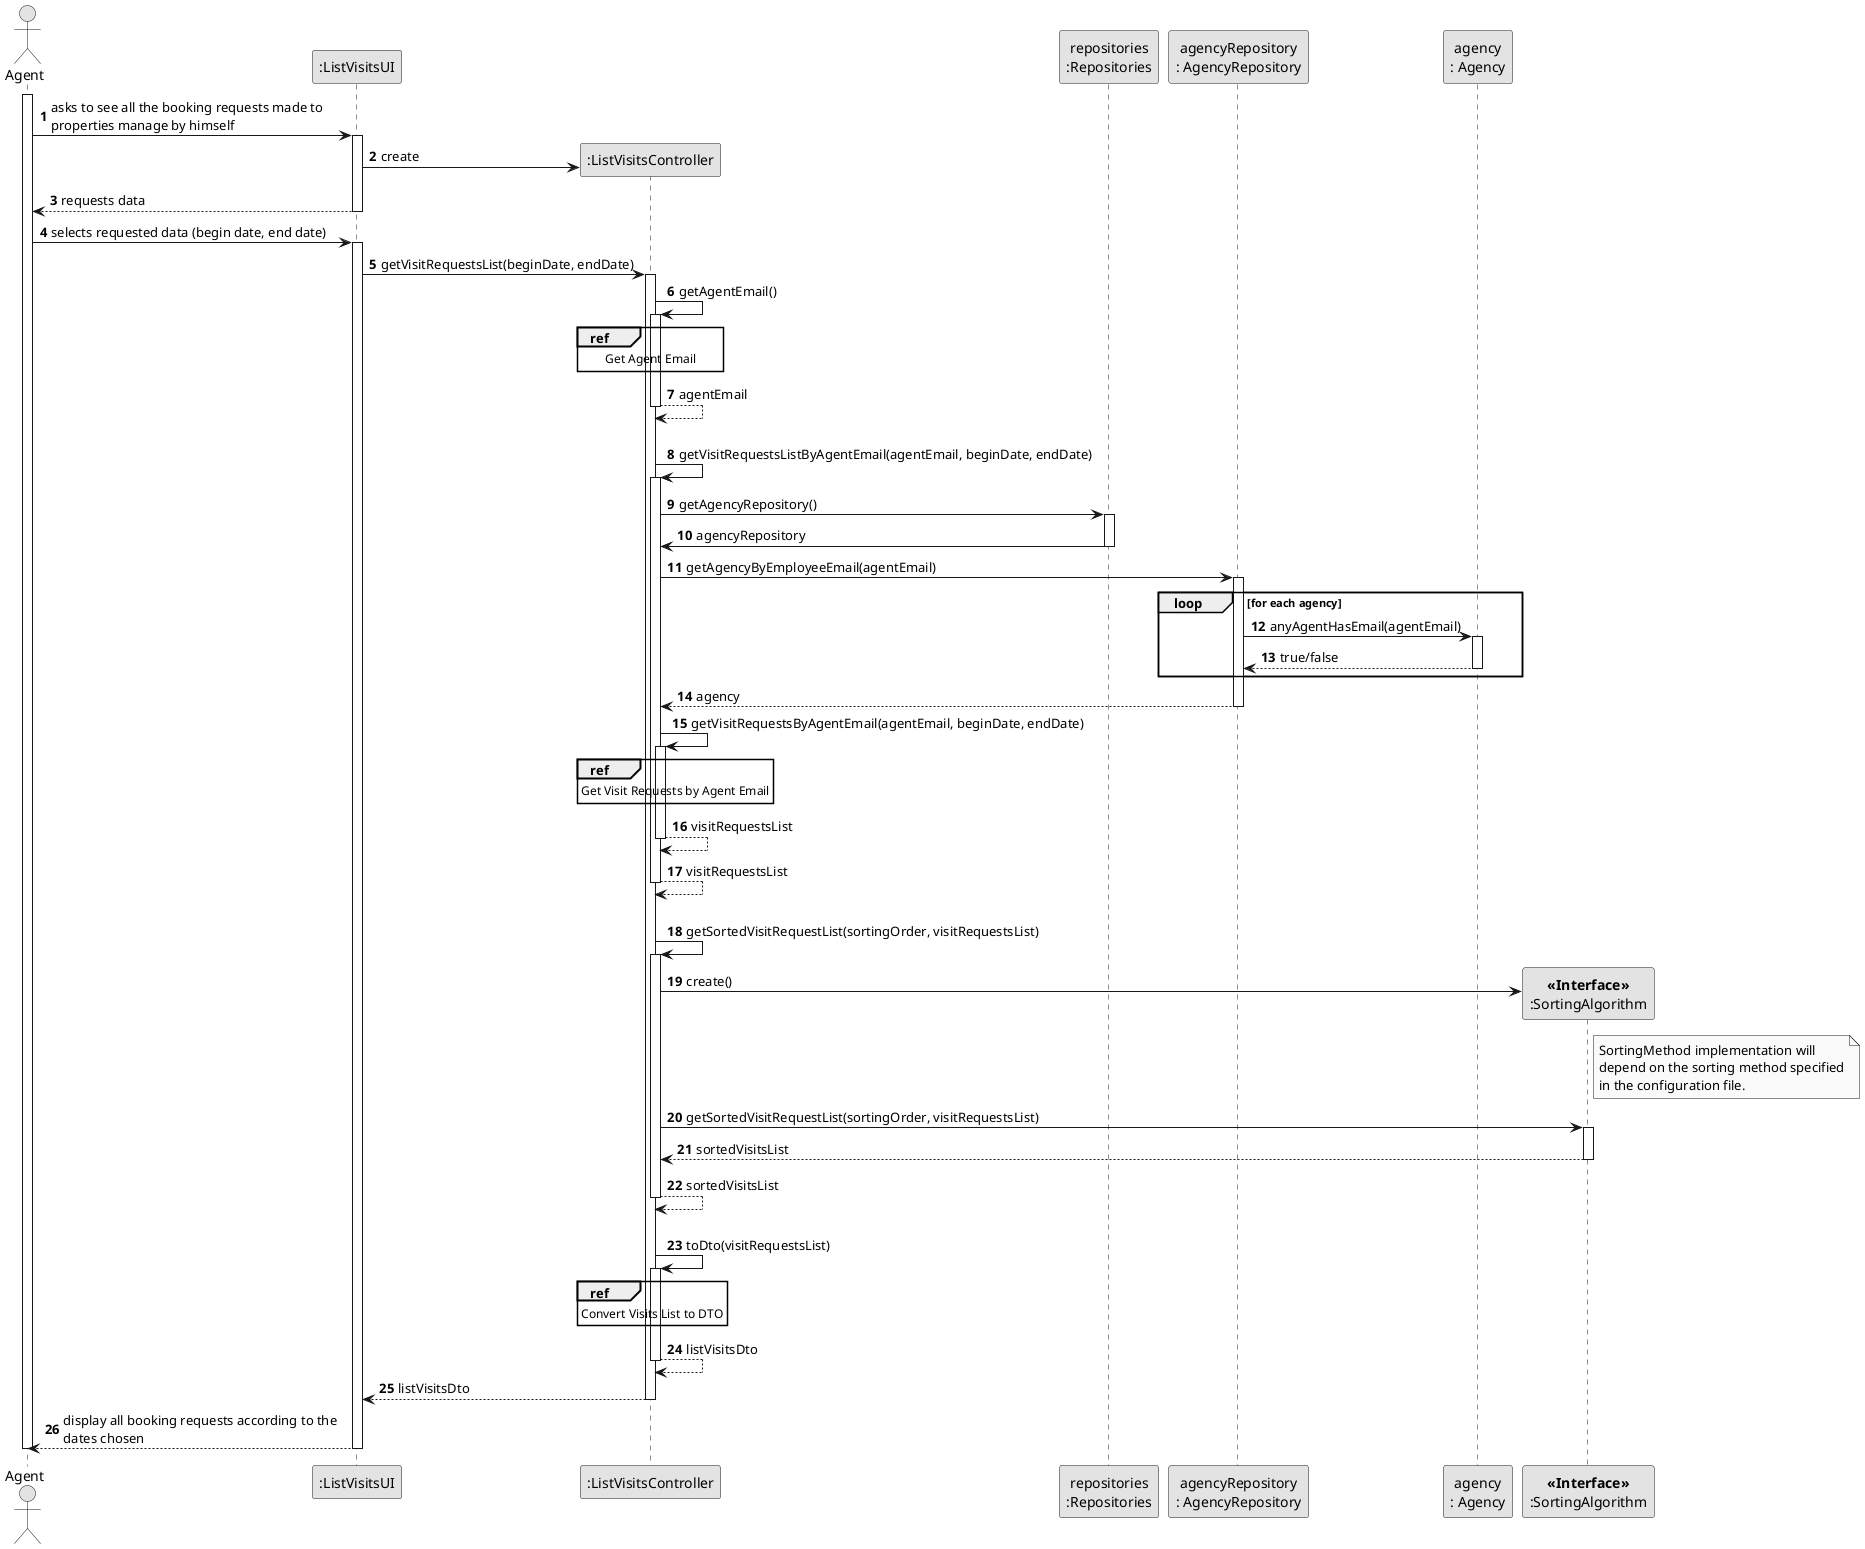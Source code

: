 @startuml
skinparam monochrome true
skinparam packageStyle rectangle
skinparam shadowing false

autonumber

'hide footbox
actor "Agent" as ADM
participant ":ListVisitsUI" as UI
participant ":ListVisitsController" as CTRL
participant "repositories\n:Repositories" as PLAT
participant "agencyRepository\n: AgencyRepository" as AgRep
participant "agency\n: Agency" as AGENCY
participant "<b><<Interface>></b>\n:SortingAlgorithm" as SORTALG

activate ADM

        ADM -> UI : asks to see all the booking requests made to \nproperties manage by himself
        activate UI

            UI -> CTRL** : create

            UI --> ADM : requests data
        deactivate UI

    ADM -> UI : selects requested data (begin date, end date)
    activate UI

    UI -> CTRL : getVisitRequestsList(beginDate, endDate)
    activate CTRL

        CTRL -> CTRL : getAgentEmail()
        activate CTRL

           ref over CTRL
           Get Agent Email
           end ref

        CTRL --> CTRL : agentEmail
        deactivate CTRL
        |||

        CTRL -> CTRL: getVisitRequestsListByAgentEmail(agentEmail, beginDate, endDate)
        activate CTRL

        CTRL -> PLAT :  getAgencyRepository()
        activate PLAT

        PLAT -> CTRL : agencyRepository
        deactivate PLAT
        CTRL -> AgRep: getAgencyByEmployeeEmail(agentEmail)
        activate AgRep

         loop for each agency
             AgRep -> AGENCY : anyAgentHasEmail(agentEmail)
             activate AGENCY

                  AGENCY --> AgRep : true/false
             deactivate AGENCY
         end
         AgRep --> CTRL : agency
        deactivate AgRep


        CTRL -> CTRL : getVisitRequestsByAgentEmail(agentEmail, beginDate, endDate)
        activate CTRL

        ref over CTRL
        Get Visit Requests by Agent Email
        end ref


        CTRL --> CTRL : visitRequestsList
        deactivate CTRL

        CTRL --> CTRL: visitRequestsList
        deactivate CTRL
        |||

        CTRL -> CTRL : getSortedVisitRequestList(sortingOrder, visitRequestsList)
        activate CTRL

        CTRL -> SORTALG** : create()

        note right SORTALG
        SortingMethod implementation will
        depend on the sorting method specified
        in the configuration file.
        end note

        CTRL -> SORTALG : getSortedVisitRequestList(sortingOrder, visitRequestsList)
        activate SORTALG

        SORTALG --> CTRL : sortedVisitsList
        deactivate SORTALG

        CTRL --> CTRL : sortedVisitsList
        deactivate CTRL
        |||

            CTRL -> CTRL : toDto(visitRequestsList)
            activate CTRL

            ref over CTRL
            Convert Visits List to DTO
            end ref


            CTRL --> CTRL : listVisitsDto
            deactivate CTRL

             CTRL --> UI: listVisitsDto
             deactivate CTRL


        UI --> ADM : display all booking requests according to the \ndates chosen
    deactivate UI

deactivate ADM

@enduml